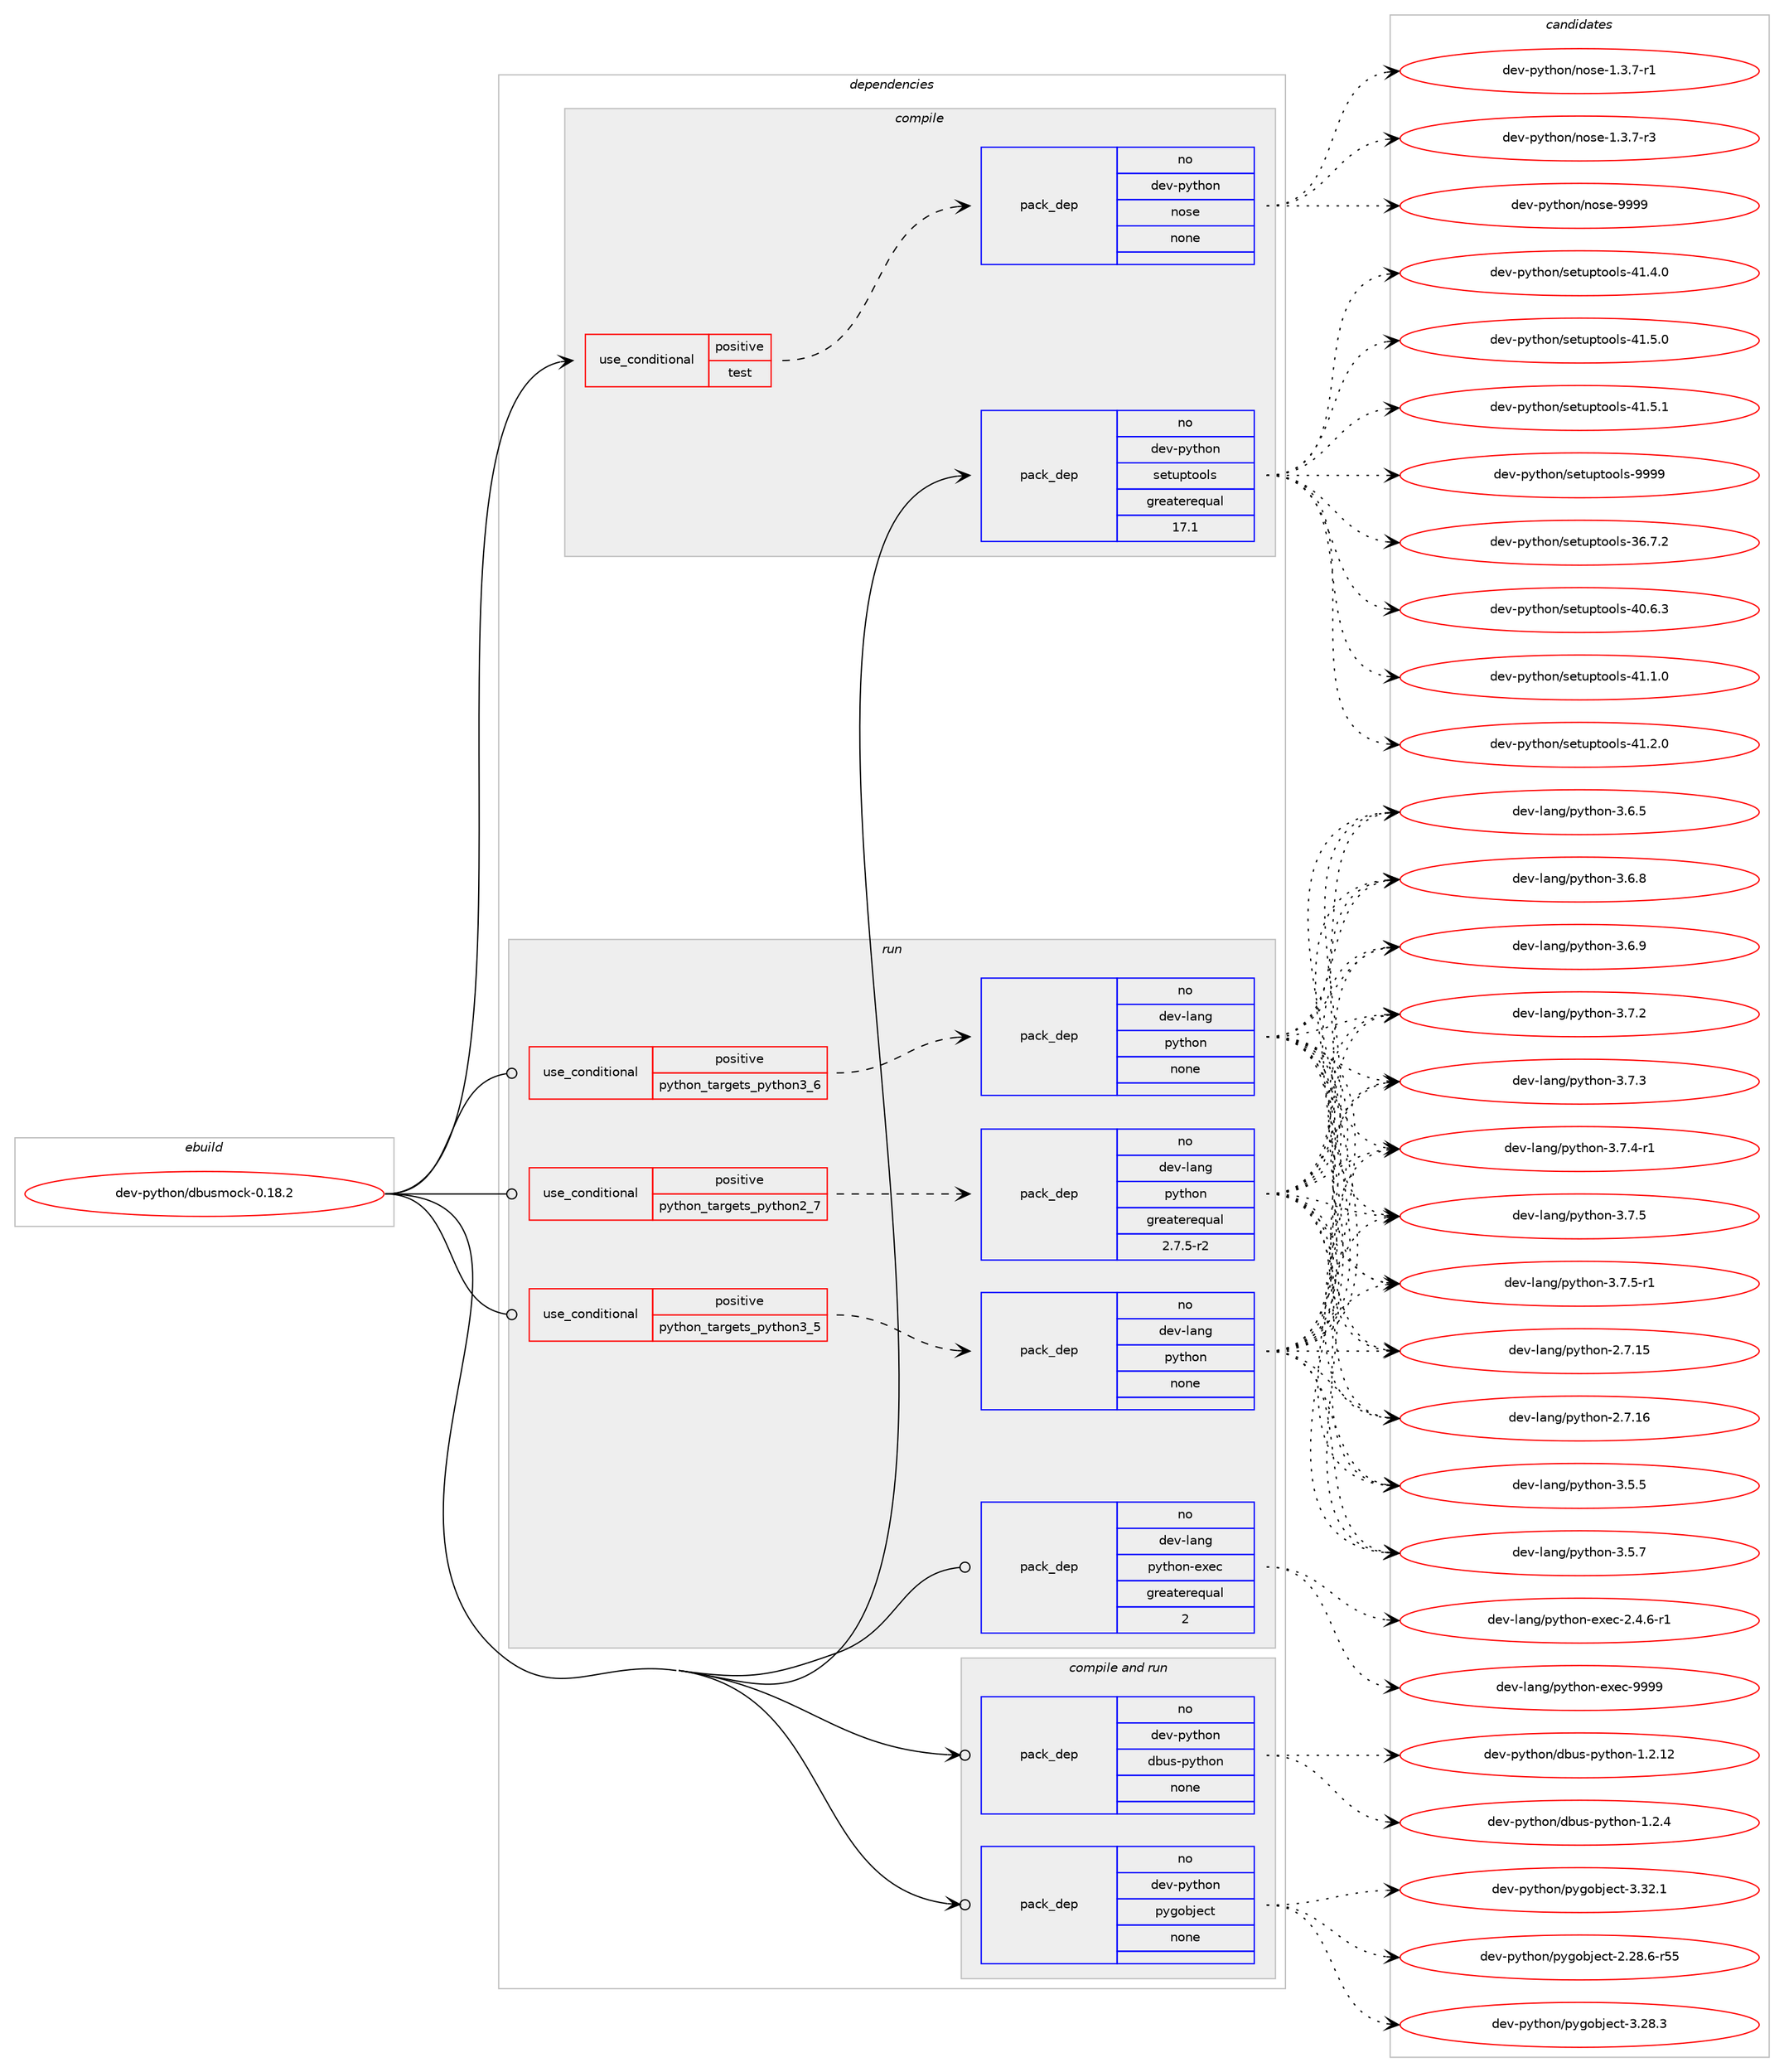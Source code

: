 digraph prolog {

# *************
# Graph options
# *************

newrank=true;
concentrate=true;
compound=true;
graph [rankdir=LR,fontname=Helvetica,fontsize=10,ranksep=1.5];#, ranksep=2.5, nodesep=0.2];
edge  [arrowhead=vee];
node  [fontname=Helvetica,fontsize=10];

# **********
# The ebuild
# **********

subgraph cluster_leftcol {
color=gray;
rank=same;
label=<<i>ebuild</i>>;
id [label="dev-python/dbusmock-0.18.2", color=red, width=4, href="../dev-python/dbusmock-0.18.2.svg"];
}

# ****************
# The dependencies
# ****************

subgraph cluster_midcol {
color=gray;
label=<<i>dependencies</i>>;
subgraph cluster_compile {
fillcolor="#eeeeee";
style=filled;
label=<<i>compile</i>>;
subgraph cond138277 {
dependency601099 [label=<<TABLE BORDER="0" CELLBORDER="1" CELLSPACING="0" CELLPADDING="4"><TR><TD ROWSPAN="3" CELLPADDING="10">use_conditional</TD></TR><TR><TD>positive</TD></TR><TR><TD>test</TD></TR></TABLE>>, shape=none, color=red];
subgraph pack451028 {
dependency601100 [label=<<TABLE BORDER="0" CELLBORDER="1" CELLSPACING="0" CELLPADDING="4" WIDTH="220"><TR><TD ROWSPAN="6" CELLPADDING="30">pack_dep</TD></TR><TR><TD WIDTH="110">no</TD></TR><TR><TD>dev-python</TD></TR><TR><TD>nose</TD></TR><TR><TD>none</TD></TR><TR><TD></TD></TR></TABLE>>, shape=none, color=blue];
}
dependency601099:e -> dependency601100:w [weight=20,style="dashed",arrowhead="vee"];
}
id:e -> dependency601099:w [weight=20,style="solid",arrowhead="vee"];
subgraph pack451029 {
dependency601101 [label=<<TABLE BORDER="0" CELLBORDER="1" CELLSPACING="0" CELLPADDING="4" WIDTH="220"><TR><TD ROWSPAN="6" CELLPADDING="30">pack_dep</TD></TR><TR><TD WIDTH="110">no</TD></TR><TR><TD>dev-python</TD></TR><TR><TD>setuptools</TD></TR><TR><TD>greaterequal</TD></TR><TR><TD>17.1</TD></TR></TABLE>>, shape=none, color=blue];
}
id:e -> dependency601101:w [weight=20,style="solid",arrowhead="vee"];
}
subgraph cluster_compileandrun {
fillcolor="#eeeeee";
style=filled;
label=<<i>compile and run</i>>;
subgraph pack451030 {
dependency601102 [label=<<TABLE BORDER="0" CELLBORDER="1" CELLSPACING="0" CELLPADDING="4" WIDTH="220"><TR><TD ROWSPAN="6" CELLPADDING="30">pack_dep</TD></TR><TR><TD WIDTH="110">no</TD></TR><TR><TD>dev-python</TD></TR><TR><TD>dbus-python</TD></TR><TR><TD>none</TD></TR><TR><TD></TD></TR></TABLE>>, shape=none, color=blue];
}
id:e -> dependency601102:w [weight=20,style="solid",arrowhead="odotvee"];
subgraph pack451031 {
dependency601103 [label=<<TABLE BORDER="0" CELLBORDER="1" CELLSPACING="0" CELLPADDING="4" WIDTH="220"><TR><TD ROWSPAN="6" CELLPADDING="30">pack_dep</TD></TR><TR><TD WIDTH="110">no</TD></TR><TR><TD>dev-python</TD></TR><TR><TD>pygobject</TD></TR><TR><TD>none</TD></TR><TR><TD></TD></TR></TABLE>>, shape=none, color=blue];
}
id:e -> dependency601103:w [weight=20,style="solid",arrowhead="odotvee"];
}
subgraph cluster_run {
fillcolor="#eeeeee";
style=filled;
label=<<i>run</i>>;
subgraph cond138278 {
dependency601104 [label=<<TABLE BORDER="0" CELLBORDER="1" CELLSPACING="0" CELLPADDING="4"><TR><TD ROWSPAN="3" CELLPADDING="10">use_conditional</TD></TR><TR><TD>positive</TD></TR><TR><TD>python_targets_python2_7</TD></TR></TABLE>>, shape=none, color=red];
subgraph pack451032 {
dependency601105 [label=<<TABLE BORDER="0" CELLBORDER="1" CELLSPACING="0" CELLPADDING="4" WIDTH="220"><TR><TD ROWSPAN="6" CELLPADDING="30">pack_dep</TD></TR><TR><TD WIDTH="110">no</TD></TR><TR><TD>dev-lang</TD></TR><TR><TD>python</TD></TR><TR><TD>greaterequal</TD></TR><TR><TD>2.7.5-r2</TD></TR></TABLE>>, shape=none, color=blue];
}
dependency601104:e -> dependency601105:w [weight=20,style="dashed",arrowhead="vee"];
}
id:e -> dependency601104:w [weight=20,style="solid",arrowhead="odot"];
subgraph cond138279 {
dependency601106 [label=<<TABLE BORDER="0" CELLBORDER="1" CELLSPACING="0" CELLPADDING="4"><TR><TD ROWSPAN="3" CELLPADDING="10">use_conditional</TD></TR><TR><TD>positive</TD></TR><TR><TD>python_targets_python3_5</TD></TR></TABLE>>, shape=none, color=red];
subgraph pack451033 {
dependency601107 [label=<<TABLE BORDER="0" CELLBORDER="1" CELLSPACING="0" CELLPADDING="4" WIDTH="220"><TR><TD ROWSPAN="6" CELLPADDING="30">pack_dep</TD></TR><TR><TD WIDTH="110">no</TD></TR><TR><TD>dev-lang</TD></TR><TR><TD>python</TD></TR><TR><TD>none</TD></TR><TR><TD></TD></TR></TABLE>>, shape=none, color=blue];
}
dependency601106:e -> dependency601107:w [weight=20,style="dashed",arrowhead="vee"];
}
id:e -> dependency601106:w [weight=20,style="solid",arrowhead="odot"];
subgraph cond138280 {
dependency601108 [label=<<TABLE BORDER="0" CELLBORDER="1" CELLSPACING="0" CELLPADDING="4"><TR><TD ROWSPAN="3" CELLPADDING="10">use_conditional</TD></TR><TR><TD>positive</TD></TR><TR><TD>python_targets_python3_6</TD></TR></TABLE>>, shape=none, color=red];
subgraph pack451034 {
dependency601109 [label=<<TABLE BORDER="0" CELLBORDER="1" CELLSPACING="0" CELLPADDING="4" WIDTH="220"><TR><TD ROWSPAN="6" CELLPADDING="30">pack_dep</TD></TR><TR><TD WIDTH="110">no</TD></TR><TR><TD>dev-lang</TD></TR><TR><TD>python</TD></TR><TR><TD>none</TD></TR><TR><TD></TD></TR></TABLE>>, shape=none, color=blue];
}
dependency601108:e -> dependency601109:w [weight=20,style="dashed",arrowhead="vee"];
}
id:e -> dependency601108:w [weight=20,style="solid",arrowhead="odot"];
subgraph pack451035 {
dependency601110 [label=<<TABLE BORDER="0" CELLBORDER="1" CELLSPACING="0" CELLPADDING="4" WIDTH="220"><TR><TD ROWSPAN="6" CELLPADDING="30">pack_dep</TD></TR><TR><TD WIDTH="110">no</TD></TR><TR><TD>dev-lang</TD></TR><TR><TD>python-exec</TD></TR><TR><TD>greaterequal</TD></TR><TR><TD>2</TD></TR></TABLE>>, shape=none, color=blue];
}
id:e -> dependency601110:w [weight=20,style="solid",arrowhead="odot"];
}
}

# **************
# The candidates
# **************

subgraph cluster_choices {
rank=same;
color=gray;
label=<<i>candidates</i>>;

subgraph choice451028 {
color=black;
nodesep=1;
choice10010111845112121116104111110471101111151014549465146554511449 [label="dev-python/nose-1.3.7-r1", color=red, width=4,href="../dev-python/nose-1.3.7-r1.svg"];
choice10010111845112121116104111110471101111151014549465146554511451 [label="dev-python/nose-1.3.7-r3", color=red, width=4,href="../dev-python/nose-1.3.7-r3.svg"];
choice10010111845112121116104111110471101111151014557575757 [label="dev-python/nose-9999", color=red, width=4,href="../dev-python/nose-9999.svg"];
dependency601100:e -> choice10010111845112121116104111110471101111151014549465146554511449:w [style=dotted,weight="100"];
dependency601100:e -> choice10010111845112121116104111110471101111151014549465146554511451:w [style=dotted,weight="100"];
dependency601100:e -> choice10010111845112121116104111110471101111151014557575757:w [style=dotted,weight="100"];
}
subgraph choice451029 {
color=black;
nodesep=1;
choice100101118451121211161041111104711510111611711211611111110811545515446554650 [label="dev-python/setuptools-36.7.2", color=red, width=4,href="../dev-python/setuptools-36.7.2.svg"];
choice100101118451121211161041111104711510111611711211611111110811545524846544651 [label="dev-python/setuptools-40.6.3", color=red, width=4,href="../dev-python/setuptools-40.6.3.svg"];
choice100101118451121211161041111104711510111611711211611111110811545524946494648 [label="dev-python/setuptools-41.1.0", color=red, width=4,href="../dev-python/setuptools-41.1.0.svg"];
choice100101118451121211161041111104711510111611711211611111110811545524946504648 [label="dev-python/setuptools-41.2.0", color=red, width=4,href="../dev-python/setuptools-41.2.0.svg"];
choice100101118451121211161041111104711510111611711211611111110811545524946524648 [label="dev-python/setuptools-41.4.0", color=red, width=4,href="../dev-python/setuptools-41.4.0.svg"];
choice100101118451121211161041111104711510111611711211611111110811545524946534648 [label="dev-python/setuptools-41.5.0", color=red, width=4,href="../dev-python/setuptools-41.5.0.svg"];
choice100101118451121211161041111104711510111611711211611111110811545524946534649 [label="dev-python/setuptools-41.5.1", color=red, width=4,href="../dev-python/setuptools-41.5.1.svg"];
choice10010111845112121116104111110471151011161171121161111111081154557575757 [label="dev-python/setuptools-9999", color=red, width=4,href="../dev-python/setuptools-9999.svg"];
dependency601101:e -> choice100101118451121211161041111104711510111611711211611111110811545515446554650:w [style=dotted,weight="100"];
dependency601101:e -> choice100101118451121211161041111104711510111611711211611111110811545524846544651:w [style=dotted,weight="100"];
dependency601101:e -> choice100101118451121211161041111104711510111611711211611111110811545524946494648:w [style=dotted,weight="100"];
dependency601101:e -> choice100101118451121211161041111104711510111611711211611111110811545524946504648:w [style=dotted,weight="100"];
dependency601101:e -> choice100101118451121211161041111104711510111611711211611111110811545524946524648:w [style=dotted,weight="100"];
dependency601101:e -> choice100101118451121211161041111104711510111611711211611111110811545524946534648:w [style=dotted,weight="100"];
dependency601101:e -> choice100101118451121211161041111104711510111611711211611111110811545524946534649:w [style=dotted,weight="100"];
dependency601101:e -> choice10010111845112121116104111110471151011161171121161111111081154557575757:w [style=dotted,weight="100"];
}
subgraph choice451030 {
color=black;
nodesep=1;
choice1001011184511212111610411111047100981171154511212111610411111045494650464950 [label="dev-python/dbus-python-1.2.12", color=red, width=4,href="../dev-python/dbus-python-1.2.12.svg"];
choice10010111845112121116104111110471009811711545112121116104111110454946504652 [label="dev-python/dbus-python-1.2.4", color=red, width=4,href="../dev-python/dbus-python-1.2.4.svg"];
dependency601102:e -> choice1001011184511212111610411111047100981171154511212111610411111045494650464950:w [style=dotted,weight="100"];
dependency601102:e -> choice10010111845112121116104111110471009811711545112121116104111110454946504652:w [style=dotted,weight="100"];
}
subgraph choice451031 {
color=black;
nodesep=1;
choice1001011184511212111610411111047112121103111981061019911645504650564654451145353 [label="dev-python/pygobject-2.28.6-r55", color=red, width=4,href="../dev-python/pygobject-2.28.6-r55.svg"];
choice1001011184511212111610411111047112121103111981061019911645514650564651 [label="dev-python/pygobject-3.28.3", color=red, width=4,href="../dev-python/pygobject-3.28.3.svg"];
choice1001011184511212111610411111047112121103111981061019911645514651504649 [label="dev-python/pygobject-3.32.1", color=red, width=4,href="../dev-python/pygobject-3.32.1.svg"];
dependency601103:e -> choice1001011184511212111610411111047112121103111981061019911645504650564654451145353:w [style=dotted,weight="100"];
dependency601103:e -> choice1001011184511212111610411111047112121103111981061019911645514650564651:w [style=dotted,weight="100"];
dependency601103:e -> choice1001011184511212111610411111047112121103111981061019911645514651504649:w [style=dotted,weight="100"];
}
subgraph choice451032 {
color=black;
nodesep=1;
choice10010111845108971101034711212111610411111045504655464953 [label="dev-lang/python-2.7.15", color=red, width=4,href="../dev-lang/python-2.7.15.svg"];
choice10010111845108971101034711212111610411111045504655464954 [label="dev-lang/python-2.7.16", color=red, width=4,href="../dev-lang/python-2.7.16.svg"];
choice100101118451089711010347112121116104111110455146534653 [label="dev-lang/python-3.5.5", color=red, width=4,href="../dev-lang/python-3.5.5.svg"];
choice100101118451089711010347112121116104111110455146534655 [label="dev-lang/python-3.5.7", color=red, width=4,href="../dev-lang/python-3.5.7.svg"];
choice100101118451089711010347112121116104111110455146544653 [label="dev-lang/python-3.6.5", color=red, width=4,href="../dev-lang/python-3.6.5.svg"];
choice100101118451089711010347112121116104111110455146544656 [label="dev-lang/python-3.6.8", color=red, width=4,href="../dev-lang/python-3.6.8.svg"];
choice100101118451089711010347112121116104111110455146544657 [label="dev-lang/python-3.6.9", color=red, width=4,href="../dev-lang/python-3.6.9.svg"];
choice100101118451089711010347112121116104111110455146554650 [label="dev-lang/python-3.7.2", color=red, width=4,href="../dev-lang/python-3.7.2.svg"];
choice100101118451089711010347112121116104111110455146554651 [label="dev-lang/python-3.7.3", color=red, width=4,href="../dev-lang/python-3.7.3.svg"];
choice1001011184510897110103471121211161041111104551465546524511449 [label="dev-lang/python-3.7.4-r1", color=red, width=4,href="../dev-lang/python-3.7.4-r1.svg"];
choice100101118451089711010347112121116104111110455146554653 [label="dev-lang/python-3.7.5", color=red, width=4,href="../dev-lang/python-3.7.5.svg"];
choice1001011184510897110103471121211161041111104551465546534511449 [label="dev-lang/python-3.7.5-r1", color=red, width=4,href="../dev-lang/python-3.7.5-r1.svg"];
dependency601105:e -> choice10010111845108971101034711212111610411111045504655464953:w [style=dotted,weight="100"];
dependency601105:e -> choice10010111845108971101034711212111610411111045504655464954:w [style=dotted,weight="100"];
dependency601105:e -> choice100101118451089711010347112121116104111110455146534653:w [style=dotted,weight="100"];
dependency601105:e -> choice100101118451089711010347112121116104111110455146534655:w [style=dotted,weight="100"];
dependency601105:e -> choice100101118451089711010347112121116104111110455146544653:w [style=dotted,weight="100"];
dependency601105:e -> choice100101118451089711010347112121116104111110455146544656:w [style=dotted,weight="100"];
dependency601105:e -> choice100101118451089711010347112121116104111110455146544657:w [style=dotted,weight="100"];
dependency601105:e -> choice100101118451089711010347112121116104111110455146554650:w [style=dotted,weight="100"];
dependency601105:e -> choice100101118451089711010347112121116104111110455146554651:w [style=dotted,weight="100"];
dependency601105:e -> choice1001011184510897110103471121211161041111104551465546524511449:w [style=dotted,weight="100"];
dependency601105:e -> choice100101118451089711010347112121116104111110455146554653:w [style=dotted,weight="100"];
dependency601105:e -> choice1001011184510897110103471121211161041111104551465546534511449:w [style=dotted,weight="100"];
}
subgraph choice451033 {
color=black;
nodesep=1;
choice10010111845108971101034711212111610411111045504655464953 [label="dev-lang/python-2.7.15", color=red, width=4,href="../dev-lang/python-2.7.15.svg"];
choice10010111845108971101034711212111610411111045504655464954 [label="dev-lang/python-2.7.16", color=red, width=4,href="../dev-lang/python-2.7.16.svg"];
choice100101118451089711010347112121116104111110455146534653 [label="dev-lang/python-3.5.5", color=red, width=4,href="../dev-lang/python-3.5.5.svg"];
choice100101118451089711010347112121116104111110455146534655 [label="dev-lang/python-3.5.7", color=red, width=4,href="../dev-lang/python-3.5.7.svg"];
choice100101118451089711010347112121116104111110455146544653 [label="dev-lang/python-3.6.5", color=red, width=4,href="../dev-lang/python-3.6.5.svg"];
choice100101118451089711010347112121116104111110455146544656 [label="dev-lang/python-3.6.8", color=red, width=4,href="../dev-lang/python-3.6.8.svg"];
choice100101118451089711010347112121116104111110455146544657 [label="dev-lang/python-3.6.9", color=red, width=4,href="../dev-lang/python-3.6.9.svg"];
choice100101118451089711010347112121116104111110455146554650 [label="dev-lang/python-3.7.2", color=red, width=4,href="../dev-lang/python-3.7.2.svg"];
choice100101118451089711010347112121116104111110455146554651 [label="dev-lang/python-3.7.3", color=red, width=4,href="../dev-lang/python-3.7.3.svg"];
choice1001011184510897110103471121211161041111104551465546524511449 [label="dev-lang/python-3.7.4-r1", color=red, width=4,href="../dev-lang/python-3.7.4-r1.svg"];
choice100101118451089711010347112121116104111110455146554653 [label="dev-lang/python-3.7.5", color=red, width=4,href="../dev-lang/python-3.7.5.svg"];
choice1001011184510897110103471121211161041111104551465546534511449 [label="dev-lang/python-3.7.5-r1", color=red, width=4,href="../dev-lang/python-3.7.5-r1.svg"];
dependency601107:e -> choice10010111845108971101034711212111610411111045504655464953:w [style=dotted,weight="100"];
dependency601107:e -> choice10010111845108971101034711212111610411111045504655464954:w [style=dotted,weight="100"];
dependency601107:e -> choice100101118451089711010347112121116104111110455146534653:w [style=dotted,weight="100"];
dependency601107:e -> choice100101118451089711010347112121116104111110455146534655:w [style=dotted,weight="100"];
dependency601107:e -> choice100101118451089711010347112121116104111110455146544653:w [style=dotted,weight="100"];
dependency601107:e -> choice100101118451089711010347112121116104111110455146544656:w [style=dotted,weight="100"];
dependency601107:e -> choice100101118451089711010347112121116104111110455146544657:w [style=dotted,weight="100"];
dependency601107:e -> choice100101118451089711010347112121116104111110455146554650:w [style=dotted,weight="100"];
dependency601107:e -> choice100101118451089711010347112121116104111110455146554651:w [style=dotted,weight="100"];
dependency601107:e -> choice1001011184510897110103471121211161041111104551465546524511449:w [style=dotted,weight="100"];
dependency601107:e -> choice100101118451089711010347112121116104111110455146554653:w [style=dotted,weight="100"];
dependency601107:e -> choice1001011184510897110103471121211161041111104551465546534511449:w [style=dotted,weight="100"];
}
subgraph choice451034 {
color=black;
nodesep=1;
choice10010111845108971101034711212111610411111045504655464953 [label="dev-lang/python-2.7.15", color=red, width=4,href="../dev-lang/python-2.7.15.svg"];
choice10010111845108971101034711212111610411111045504655464954 [label="dev-lang/python-2.7.16", color=red, width=4,href="../dev-lang/python-2.7.16.svg"];
choice100101118451089711010347112121116104111110455146534653 [label="dev-lang/python-3.5.5", color=red, width=4,href="../dev-lang/python-3.5.5.svg"];
choice100101118451089711010347112121116104111110455146534655 [label="dev-lang/python-3.5.7", color=red, width=4,href="../dev-lang/python-3.5.7.svg"];
choice100101118451089711010347112121116104111110455146544653 [label="dev-lang/python-3.6.5", color=red, width=4,href="../dev-lang/python-3.6.5.svg"];
choice100101118451089711010347112121116104111110455146544656 [label="dev-lang/python-3.6.8", color=red, width=4,href="../dev-lang/python-3.6.8.svg"];
choice100101118451089711010347112121116104111110455146544657 [label="dev-lang/python-3.6.9", color=red, width=4,href="../dev-lang/python-3.6.9.svg"];
choice100101118451089711010347112121116104111110455146554650 [label="dev-lang/python-3.7.2", color=red, width=4,href="../dev-lang/python-3.7.2.svg"];
choice100101118451089711010347112121116104111110455146554651 [label="dev-lang/python-3.7.3", color=red, width=4,href="../dev-lang/python-3.7.3.svg"];
choice1001011184510897110103471121211161041111104551465546524511449 [label="dev-lang/python-3.7.4-r1", color=red, width=4,href="../dev-lang/python-3.7.4-r1.svg"];
choice100101118451089711010347112121116104111110455146554653 [label="dev-lang/python-3.7.5", color=red, width=4,href="../dev-lang/python-3.7.5.svg"];
choice1001011184510897110103471121211161041111104551465546534511449 [label="dev-lang/python-3.7.5-r1", color=red, width=4,href="../dev-lang/python-3.7.5-r1.svg"];
dependency601109:e -> choice10010111845108971101034711212111610411111045504655464953:w [style=dotted,weight="100"];
dependency601109:e -> choice10010111845108971101034711212111610411111045504655464954:w [style=dotted,weight="100"];
dependency601109:e -> choice100101118451089711010347112121116104111110455146534653:w [style=dotted,weight="100"];
dependency601109:e -> choice100101118451089711010347112121116104111110455146534655:w [style=dotted,weight="100"];
dependency601109:e -> choice100101118451089711010347112121116104111110455146544653:w [style=dotted,weight="100"];
dependency601109:e -> choice100101118451089711010347112121116104111110455146544656:w [style=dotted,weight="100"];
dependency601109:e -> choice100101118451089711010347112121116104111110455146544657:w [style=dotted,weight="100"];
dependency601109:e -> choice100101118451089711010347112121116104111110455146554650:w [style=dotted,weight="100"];
dependency601109:e -> choice100101118451089711010347112121116104111110455146554651:w [style=dotted,weight="100"];
dependency601109:e -> choice1001011184510897110103471121211161041111104551465546524511449:w [style=dotted,weight="100"];
dependency601109:e -> choice100101118451089711010347112121116104111110455146554653:w [style=dotted,weight="100"];
dependency601109:e -> choice1001011184510897110103471121211161041111104551465546534511449:w [style=dotted,weight="100"];
}
subgraph choice451035 {
color=black;
nodesep=1;
choice10010111845108971101034711212111610411111045101120101994550465246544511449 [label="dev-lang/python-exec-2.4.6-r1", color=red, width=4,href="../dev-lang/python-exec-2.4.6-r1.svg"];
choice10010111845108971101034711212111610411111045101120101994557575757 [label="dev-lang/python-exec-9999", color=red, width=4,href="../dev-lang/python-exec-9999.svg"];
dependency601110:e -> choice10010111845108971101034711212111610411111045101120101994550465246544511449:w [style=dotted,weight="100"];
dependency601110:e -> choice10010111845108971101034711212111610411111045101120101994557575757:w [style=dotted,weight="100"];
}
}

}
